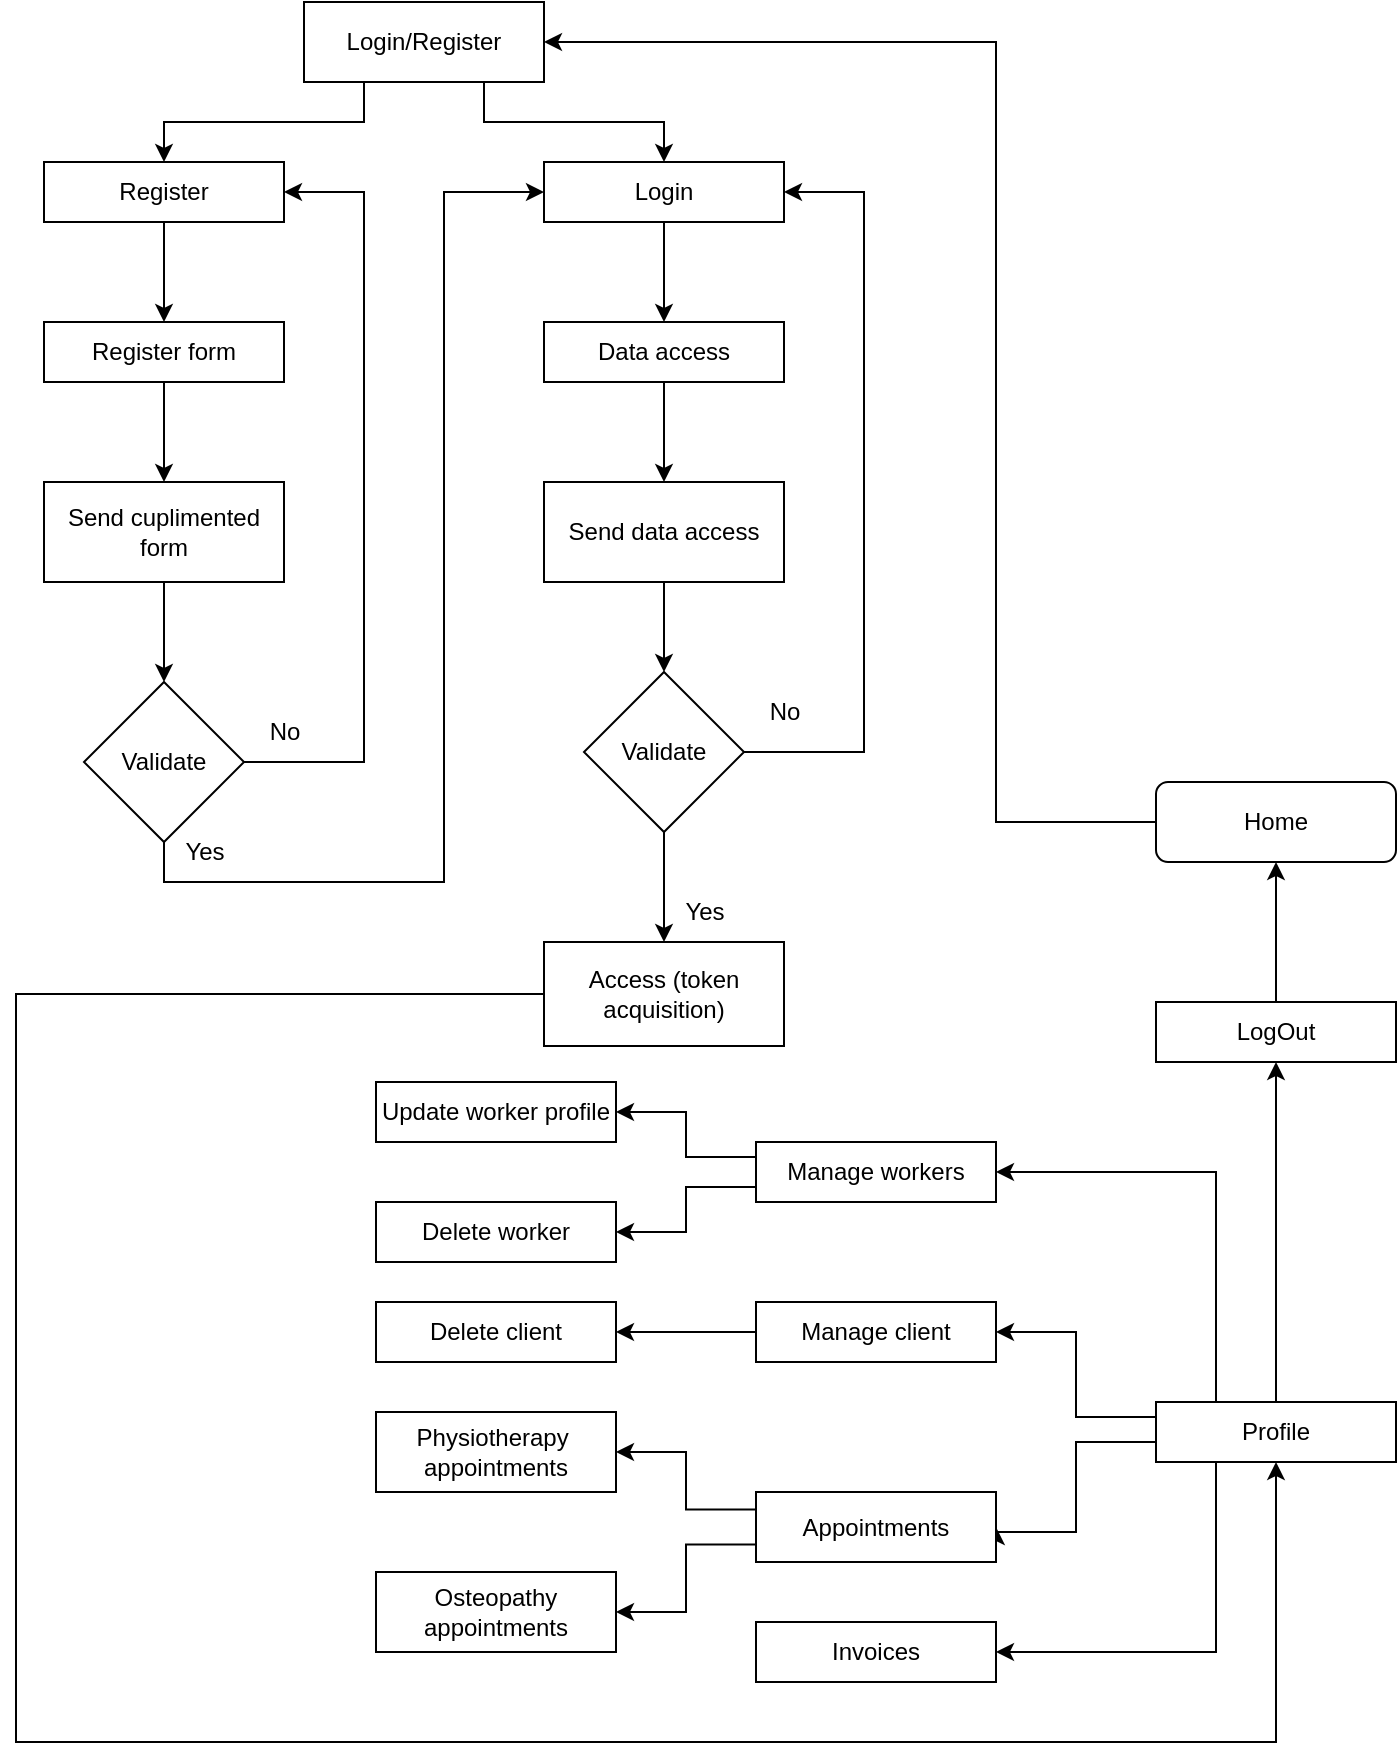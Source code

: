 <mxfile version="22.1.7" type="device">
  <diagram id="C5RBs43oDa-KdzZeNtuy" name="Page-1">
    <mxGraphModel dx="2954" dy="1126" grid="1" gridSize="10" guides="1" tooltips="1" connect="1" arrows="1" fold="1" page="1" pageScale="1" pageWidth="827" pageHeight="1169" math="0" shadow="0">
      <root>
        <mxCell id="WIyWlLk6GJQsqaUBKTNV-0" />
        <mxCell id="WIyWlLk6GJQsqaUBKTNV-1" parent="WIyWlLk6GJQsqaUBKTNV-0" />
        <mxCell id="7uXqOGeaRiAeMGcWkN8i-17" style="edgeStyle=orthogonalEdgeStyle;rounded=0;orthogonalLoop=1;jettySize=auto;html=1;exitX=0;exitY=0.5;exitDx=0;exitDy=0;entryX=1;entryY=0.5;entryDx=0;entryDy=0;" parent="WIyWlLk6GJQsqaUBKTNV-1" source="WIyWlLk6GJQsqaUBKTNV-3" target="0XRMf7zQcTW81m_GGGOq-4" edge="1">
          <mxGeometry relative="1" as="geometry">
            <Array as="points">
              <mxPoint x="510" y="470" />
              <mxPoint x="510" y="80" />
            </Array>
          </mxGeometry>
        </mxCell>
        <mxCell id="WIyWlLk6GJQsqaUBKTNV-3" value="Home" style="rounded=1;whiteSpace=wrap;html=1;fontSize=12;glass=0;strokeWidth=1;shadow=0;" parent="WIyWlLk6GJQsqaUBKTNV-1" vertex="1">
          <mxGeometry x="590" y="450" width="120" height="40" as="geometry" />
        </mxCell>
        <mxCell id="0XRMf7zQcTW81m_GGGOq-8" style="edgeStyle=orthogonalEdgeStyle;rounded=0;orthogonalLoop=1;jettySize=auto;html=1;exitX=0.25;exitY=1;exitDx=0;exitDy=0;entryX=0.5;entryY=0;entryDx=0;entryDy=0;" parent="WIyWlLk6GJQsqaUBKTNV-1" source="0XRMf7zQcTW81m_GGGOq-4" target="0XRMf7zQcTW81m_GGGOq-5" edge="1">
          <mxGeometry relative="1" as="geometry" />
        </mxCell>
        <mxCell id="0XRMf7zQcTW81m_GGGOq-9" style="edgeStyle=orthogonalEdgeStyle;rounded=0;orthogonalLoop=1;jettySize=auto;html=1;exitX=0.75;exitY=1;exitDx=0;exitDy=0;entryX=0.5;entryY=0;entryDx=0;entryDy=0;" parent="WIyWlLk6GJQsqaUBKTNV-1" source="0XRMf7zQcTW81m_GGGOq-4" target="0XRMf7zQcTW81m_GGGOq-6" edge="1">
          <mxGeometry relative="1" as="geometry" />
        </mxCell>
        <mxCell id="0XRMf7zQcTW81m_GGGOq-4" value="Login/Register" style="rounded=0;whiteSpace=wrap;html=1;" parent="WIyWlLk6GJQsqaUBKTNV-1" vertex="1">
          <mxGeometry x="164" y="60" width="120" height="40" as="geometry" />
        </mxCell>
        <mxCell id="0XRMf7zQcTW81m_GGGOq-10" style="edgeStyle=orthogonalEdgeStyle;rounded=0;orthogonalLoop=1;jettySize=auto;html=1;exitX=0.5;exitY=1;exitDx=0;exitDy=0;entryX=0.5;entryY=0;entryDx=0;entryDy=0;" parent="WIyWlLk6GJQsqaUBKTNV-1" source="0XRMf7zQcTW81m_GGGOq-5" target="0XRMf7zQcTW81m_GGGOq-7" edge="1">
          <mxGeometry relative="1" as="geometry" />
        </mxCell>
        <mxCell id="0XRMf7zQcTW81m_GGGOq-5" value="Register" style="rounded=0;whiteSpace=wrap;html=1;" parent="WIyWlLk6GJQsqaUBKTNV-1" vertex="1">
          <mxGeometry x="34" y="140" width="120" height="30" as="geometry" />
        </mxCell>
        <mxCell id="0XRMf7zQcTW81m_GGGOq-19" style="edgeStyle=orthogonalEdgeStyle;rounded=0;orthogonalLoop=1;jettySize=auto;html=1;entryX=0.5;entryY=0;entryDx=0;entryDy=0;" parent="WIyWlLk6GJQsqaUBKTNV-1" source="0XRMf7zQcTW81m_GGGOq-6" target="0XRMf7zQcTW81m_GGGOq-18" edge="1">
          <mxGeometry relative="1" as="geometry" />
        </mxCell>
        <mxCell id="0XRMf7zQcTW81m_GGGOq-6" value="Login" style="rounded=0;whiteSpace=wrap;html=1;" parent="WIyWlLk6GJQsqaUBKTNV-1" vertex="1">
          <mxGeometry x="284" y="140" width="120" height="30" as="geometry" />
        </mxCell>
        <mxCell id="0XRMf7zQcTW81m_GGGOq-13" style="edgeStyle=orthogonalEdgeStyle;rounded=0;orthogonalLoop=1;jettySize=auto;html=1;exitX=0.5;exitY=1;exitDx=0;exitDy=0;entryX=0.5;entryY=0;entryDx=0;entryDy=0;" parent="WIyWlLk6GJQsqaUBKTNV-1" source="0XRMf7zQcTW81m_GGGOq-7" target="0XRMf7zQcTW81m_GGGOq-11" edge="1">
          <mxGeometry relative="1" as="geometry" />
        </mxCell>
        <mxCell id="0XRMf7zQcTW81m_GGGOq-7" value="Register form" style="rounded=0;whiteSpace=wrap;html=1;" parent="WIyWlLk6GJQsqaUBKTNV-1" vertex="1">
          <mxGeometry x="34" y="220" width="120" height="30" as="geometry" />
        </mxCell>
        <mxCell id="0XRMf7zQcTW81m_GGGOq-14" style="edgeStyle=orthogonalEdgeStyle;rounded=0;orthogonalLoop=1;jettySize=auto;html=1;exitX=0.5;exitY=1;exitDx=0;exitDy=0;entryX=0.5;entryY=0;entryDx=0;entryDy=0;" parent="WIyWlLk6GJQsqaUBKTNV-1" source="0XRMf7zQcTW81m_GGGOq-11" target="0XRMf7zQcTW81m_GGGOq-12" edge="1">
          <mxGeometry relative="1" as="geometry" />
        </mxCell>
        <mxCell id="0XRMf7zQcTW81m_GGGOq-11" value="Send cuplimented form" style="rounded=0;whiteSpace=wrap;html=1;" parent="WIyWlLk6GJQsqaUBKTNV-1" vertex="1">
          <mxGeometry x="34" y="300" width="120" height="50" as="geometry" />
        </mxCell>
        <mxCell id="0XRMf7zQcTW81m_GGGOq-20" style="edgeStyle=orthogonalEdgeStyle;rounded=0;orthogonalLoop=1;jettySize=auto;html=1;exitX=0.5;exitY=1;exitDx=0;exitDy=0;entryX=0;entryY=0.5;entryDx=0;entryDy=0;" parent="WIyWlLk6GJQsqaUBKTNV-1" source="0XRMf7zQcTW81m_GGGOq-12" target="0XRMf7zQcTW81m_GGGOq-6" edge="1">
          <mxGeometry relative="1" as="geometry">
            <mxPoint x="254" y="160" as="targetPoint" />
            <Array as="points">
              <mxPoint x="94" y="500" />
              <mxPoint x="234" y="500" />
              <mxPoint x="234" y="155" />
            </Array>
          </mxGeometry>
        </mxCell>
        <mxCell id="0XRMf7zQcTW81m_GGGOq-121" style="edgeStyle=orthogonalEdgeStyle;rounded=0;orthogonalLoop=1;jettySize=auto;html=1;exitX=1;exitY=0.5;exitDx=0;exitDy=0;entryX=1;entryY=0.5;entryDx=0;entryDy=0;" parent="WIyWlLk6GJQsqaUBKTNV-1" source="0XRMf7zQcTW81m_GGGOq-12" target="0XRMf7zQcTW81m_GGGOq-5" edge="1">
          <mxGeometry relative="1" as="geometry">
            <Array as="points">
              <mxPoint x="194" y="440" />
              <mxPoint x="194" y="155" />
            </Array>
          </mxGeometry>
        </mxCell>
        <mxCell id="0XRMf7zQcTW81m_GGGOq-12" value="Validate" style="rhombus;whiteSpace=wrap;html=1;" parent="WIyWlLk6GJQsqaUBKTNV-1" vertex="1">
          <mxGeometry x="54" y="400" width="80" height="80" as="geometry" />
        </mxCell>
        <mxCell id="0XRMf7zQcTW81m_GGGOq-16" value="No" style="text;html=1;align=center;verticalAlign=middle;resizable=0;points=[];autosize=1;strokeColor=none;fillColor=none;" parent="WIyWlLk6GJQsqaUBKTNV-1" vertex="1">
          <mxGeometry x="134" y="410" width="40" height="30" as="geometry" />
        </mxCell>
        <mxCell id="0XRMf7zQcTW81m_GGGOq-24" style="edgeStyle=orthogonalEdgeStyle;rounded=0;orthogonalLoop=1;jettySize=auto;html=1;exitX=0.5;exitY=1;exitDx=0;exitDy=0;entryX=0.5;entryY=0;entryDx=0;entryDy=0;" parent="WIyWlLk6GJQsqaUBKTNV-1" source="0XRMf7zQcTW81m_GGGOq-18" target="0XRMf7zQcTW81m_GGGOq-23" edge="1">
          <mxGeometry relative="1" as="geometry" />
        </mxCell>
        <mxCell id="0XRMf7zQcTW81m_GGGOq-18" value="Data access" style="rounded=0;whiteSpace=wrap;html=1;" parent="WIyWlLk6GJQsqaUBKTNV-1" vertex="1">
          <mxGeometry x="284" y="220" width="120" height="30" as="geometry" />
        </mxCell>
        <mxCell id="0XRMf7zQcTW81m_GGGOq-22" value="Yes" style="text;html=1;align=center;verticalAlign=middle;resizable=0;points=[];autosize=1;strokeColor=none;fillColor=none;" parent="WIyWlLk6GJQsqaUBKTNV-1" vertex="1">
          <mxGeometry x="94" y="470" width="40" height="30" as="geometry" />
        </mxCell>
        <mxCell id="0XRMf7zQcTW81m_GGGOq-26" style="edgeStyle=orthogonalEdgeStyle;rounded=0;orthogonalLoop=1;jettySize=auto;html=1;entryX=0.5;entryY=0;entryDx=0;entryDy=0;" parent="WIyWlLk6GJQsqaUBKTNV-1" source="0XRMf7zQcTW81m_GGGOq-23" target="0XRMf7zQcTW81m_GGGOq-25" edge="1">
          <mxGeometry relative="1" as="geometry" />
        </mxCell>
        <mxCell id="0XRMf7zQcTW81m_GGGOq-23" value="Send data access" style="rounded=0;whiteSpace=wrap;html=1;" parent="WIyWlLk6GJQsqaUBKTNV-1" vertex="1">
          <mxGeometry x="284" y="300" width="120" height="50" as="geometry" />
        </mxCell>
        <mxCell id="0XRMf7zQcTW81m_GGGOq-27" style="edgeStyle=orthogonalEdgeStyle;rounded=0;orthogonalLoop=1;jettySize=auto;html=1;exitX=1;exitY=0.5;exitDx=0;exitDy=0;entryX=1;entryY=0.5;entryDx=0;entryDy=0;" parent="WIyWlLk6GJQsqaUBKTNV-1" source="0XRMf7zQcTW81m_GGGOq-25" target="0XRMf7zQcTW81m_GGGOq-6" edge="1">
          <mxGeometry relative="1" as="geometry">
            <mxPoint x="444" y="150" as="targetPoint" />
            <Array as="points">
              <mxPoint x="444" y="435" />
              <mxPoint x="444" y="155" />
            </Array>
          </mxGeometry>
        </mxCell>
        <mxCell id="0XRMf7zQcTW81m_GGGOq-34" style="edgeStyle=orthogonalEdgeStyle;rounded=0;orthogonalLoop=1;jettySize=auto;html=1;entryX=0.5;entryY=0;entryDx=0;entryDy=0;" parent="WIyWlLk6GJQsqaUBKTNV-1" source="0XRMf7zQcTW81m_GGGOq-25" target="0XRMf7zQcTW81m_GGGOq-32" edge="1">
          <mxGeometry relative="1" as="geometry" />
        </mxCell>
        <mxCell id="0XRMf7zQcTW81m_GGGOq-25" value="Validate" style="rhombus;whiteSpace=wrap;html=1;" parent="WIyWlLk6GJQsqaUBKTNV-1" vertex="1">
          <mxGeometry x="304" y="395" width="80" height="80" as="geometry" />
        </mxCell>
        <mxCell id="0XRMf7zQcTW81m_GGGOq-28" value="No" style="text;html=1;align=center;verticalAlign=middle;resizable=0;points=[];autosize=1;strokeColor=none;fillColor=none;" parent="WIyWlLk6GJQsqaUBKTNV-1" vertex="1">
          <mxGeometry x="384" y="400" width="40" height="30" as="geometry" />
        </mxCell>
        <mxCell id="0XRMf7zQcTW81m_GGGOq-30" value="Yes" style="text;html=1;align=center;verticalAlign=middle;resizable=0;points=[];autosize=1;strokeColor=none;fillColor=none;" parent="WIyWlLk6GJQsqaUBKTNV-1" vertex="1">
          <mxGeometry x="344" y="500" width="40" height="30" as="geometry" />
        </mxCell>
        <mxCell id="7uXqOGeaRiAeMGcWkN8i-14" style="edgeStyle=orthogonalEdgeStyle;rounded=0;orthogonalLoop=1;jettySize=auto;html=1;exitX=0;exitY=0.5;exitDx=0;exitDy=0;entryX=0.5;entryY=1;entryDx=0;entryDy=0;" parent="WIyWlLk6GJQsqaUBKTNV-1" source="0XRMf7zQcTW81m_GGGOq-32" target="0XRMf7zQcTW81m_GGGOq-46" edge="1">
          <mxGeometry relative="1" as="geometry">
            <Array as="points">
              <mxPoint x="20" y="556" />
              <mxPoint x="20" y="930" />
              <mxPoint x="650" y="930" />
            </Array>
          </mxGeometry>
        </mxCell>
        <mxCell id="0XRMf7zQcTW81m_GGGOq-32" value="Access (token acquisition)" style="rounded=0;whiteSpace=wrap;html=1;" parent="WIyWlLk6GJQsqaUBKTNV-1" vertex="1">
          <mxGeometry x="284" y="530" width="120" height="52" as="geometry" />
        </mxCell>
        <mxCell id="7uXqOGeaRiAeMGcWkN8i-16" style="edgeStyle=orthogonalEdgeStyle;rounded=0;orthogonalLoop=1;jettySize=auto;html=1;exitX=0.5;exitY=0;exitDx=0;exitDy=0;entryX=0.5;entryY=1;entryDx=0;entryDy=0;" parent="WIyWlLk6GJQsqaUBKTNV-1" source="0XRMf7zQcTW81m_GGGOq-46" target="7uXqOGeaRiAeMGcWkN8i-15" edge="1">
          <mxGeometry relative="1" as="geometry" />
        </mxCell>
        <mxCell id="7uXqOGeaRiAeMGcWkN8i-29" style="edgeStyle=orthogonalEdgeStyle;rounded=0;orthogonalLoop=1;jettySize=auto;html=1;exitX=0.25;exitY=1;exitDx=0;exitDy=0;entryX=1;entryY=0.5;entryDx=0;entryDy=0;" parent="WIyWlLk6GJQsqaUBKTNV-1" source="0XRMf7zQcTW81m_GGGOq-46" target="0XRMf7zQcTW81m_GGGOq-55" edge="1">
          <mxGeometry relative="1" as="geometry" />
        </mxCell>
        <mxCell id="7uXqOGeaRiAeMGcWkN8i-30" style="edgeStyle=orthogonalEdgeStyle;rounded=0;orthogonalLoop=1;jettySize=auto;html=1;exitX=0;exitY=0.5;exitDx=0;exitDy=0;entryX=1;entryY=0.5;entryDx=0;entryDy=0;" parent="WIyWlLk6GJQsqaUBKTNV-1" source="0XRMf7zQcTW81m_GGGOq-46" target="7uXqOGeaRiAeMGcWkN8i-18" edge="1">
          <mxGeometry relative="1" as="geometry">
            <Array as="points">
              <mxPoint x="590" y="780" />
              <mxPoint x="550" y="780" />
              <mxPoint x="550" y="825" />
            </Array>
          </mxGeometry>
        </mxCell>
        <mxCell id="7uXqOGeaRiAeMGcWkN8i-31" style="edgeStyle=orthogonalEdgeStyle;rounded=0;orthogonalLoop=1;jettySize=auto;html=1;exitX=0.25;exitY=0;exitDx=0;exitDy=0;entryX=1;entryY=0.5;entryDx=0;entryDy=0;" parent="WIyWlLk6GJQsqaUBKTNV-1" source="0XRMf7zQcTW81m_GGGOq-46" target="7uXqOGeaRiAeMGcWkN8i-11" edge="1">
          <mxGeometry relative="1" as="geometry" />
        </mxCell>
        <mxCell id="7uXqOGeaRiAeMGcWkN8i-43" style="edgeStyle=orthogonalEdgeStyle;rounded=0;orthogonalLoop=1;jettySize=auto;html=1;exitX=0;exitY=0.25;exitDx=0;exitDy=0;entryX=1;entryY=0.5;entryDx=0;entryDy=0;" parent="WIyWlLk6GJQsqaUBKTNV-1" source="0XRMf7zQcTW81m_GGGOq-46" target="7uXqOGeaRiAeMGcWkN8i-39" edge="1">
          <mxGeometry relative="1" as="geometry" />
        </mxCell>
        <mxCell id="0XRMf7zQcTW81m_GGGOq-46" value="Profile" style="rounded=0;whiteSpace=wrap;html=1;" parent="WIyWlLk6GJQsqaUBKTNV-1" vertex="1">
          <mxGeometry x="590" y="760" width="120" height="30" as="geometry" />
        </mxCell>
        <mxCell id="0XRMf7zQcTW81m_GGGOq-55" value="Invoices" style="rounded=0;whiteSpace=wrap;html=1;" parent="WIyWlLk6GJQsqaUBKTNV-1" vertex="1">
          <mxGeometry x="390" y="870" width="120" height="30" as="geometry" />
        </mxCell>
        <mxCell id="0XRMf7zQcTW81m_GGGOq-56" value="&lt;div&gt;Physiotherapy&amp;nbsp;&lt;/div&gt;&lt;div&gt;appointments&lt;/div&gt;" style="rounded=0;whiteSpace=wrap;html=1;" parent="WIyWlLk6GJQsqaUBKTNV-1" vertex="1">
          <mxGeometry x="200" y="765" width="120" height="40" as="geometry" />
        </mxCell>
        <mxCell id="0XRMf7zQcTW81m_GGGOq-69" style="edgeStyle=orthogonalEdgeStyle;rounded=0;orthogonalLoop=1;jettySize=auto;html=1;exitX=0.5;exitY=1;exitDx=0;exitDy=0;" parent="WIyWlLk6GJQsqaUBKTNV-1" edge="1">
          <mxGeometry relative="1" as="geometry">
            <mxPoint x="224" y="760" as="sourcePoint" />
            <mxPoint x="224" y="760" as="targetPoint" />
          </mxGeometry>
        </mxCell>
        <mxCell id="7uXqOGeaRiAeMGcWkN8i-37" style="edgeStyle=orthogonalEdgeStyle;rounded=0;orthogonalLoop=1;jettySize=auto;html=1;exitX=0;exitY=0.25;exitDx=0;exitDy=0;" parent="WIyWlLk6GJQsqaUBKTNV-1" source="7uXqOGeaRiAeMGcWkN8i-11" target="7uXqOGeaRiAeMGcWkN8i-36" edge="1">
          <mxGeometry relative="1" as="geometry" />
        </mxCell>
        <mxCell id="7uXqOGeaRiAeMGcWkN8i-38" style="edgeStyle=orthogonalEdgeStyle;rounded=0;orthogonalLoop=1;jettySize=auto;html=1;exitX=0;exitY=0.75;exitDx=0;exitDy=0;entryX=1;entryY=0.5;entryDx=0;entryDy=0;" parent="WIyWlLk6GJQsqaUBKTNV-1" source="7uXqOGeaRiAeMGcWkN8i-11" target="7uXqOGeaRiAeMGcWkN8i-35" edge="1">
          <mxGeometry relative="1" as="geometry" />
        </mxCell>
        <mxCell id="7uXqOGeaRiAeMGcWkN8i-11" value="Manage workers" style="rounded=0;whiteSpace=wrap;html=1;" parent="WIyWlLk6GJQsqaUBKTNV-1" vertex="1">
          <mxGeometry x="390" y="630" width="120" height="30" as="geometry" />
        </mxCell>
        <mxCell id="1OwutZRM_EyW34ApJNkf-0" style="edgeStyle=orthogonalEdgeStyle;rounded=0;orthogonalLoop=1;jettySize=auto;html=1;exitX=0.5;exitY=0;exitDx=0;exitDy=0;entryX=0.5;entryY=1;entryDx=0;entryDy=0;" edge="1" parent="WIyWlLk6GJQsqaUBKTNV-1" source="7uXqOGeaRiAeMGcWkN8i-15" target="WIyWlLk6GJQsqaUBKTNV-3">
          <mxGeometry relative="1" as="geometry" />
        </mxCell>
        <mxCell id="7uXqOGeaRiAeMGcWkN8i-15" value="LogOut" style="rounded=0;whiteSpace=wrap;html=1;" parent="WIyWlLk6GJQsqaUBKTNV-1" vertex="1">
          <mxGeometry x="590" y="560" width="120" height="30" as="geometry" />
        </mxCell>
        <mxCell id="7uXqOGeaRiAeMGcWkN8i-32" style="edgeStyle=orthogonalEdgeStyle;rounded=0;orthogonalLoop=1;jettySize=auto;html=1;exitX=0;exitY=0.75;exitDx=0;exitDy=0;entryX=1;entryY=0.5;entryDx=0;entryDy=0;" parent="WIyWlLk6GJQsqaUBKTNV-1" source="7uXqOGeaRiAeMGcWkN8i-18" target="7uXqOGeaRiAeMGcWkN8i-22" edge="1">
          <mxGeometry relative="1" as="geometry" />
        </mxCell>
        <mxCell id="7uXqOGeaRiAeMGcWkN8i-33" style="edgeStyle=orthogonalEdgeStyle;rounded=0;orthogonalLoop=1;jettySize=auto;html=1;exitX=0;exitY=0.25;exitDx=0;exitDy=0;entryX=1;entryY=0.5;entryDx=0;entryDy=0;" parent="WIyWlLk6GJQsqaUBKTNV-1" source="7uXqOGeaRiAeMGcWkN8i-18" target="0XRMf7zQcTW81m_GGGOq-56" edge="1">
          <mxGeometry relative="1" as="geometry" />
        </mxCell>
        <mxCell id="7uXqOGeaRiAeMGcWkN8i-18" value="Appointments" style="rounded=0;whiteSpace=wrap;html=1;" parent="WIyWlLk6GJQsqaUBKTNV-1" vertex="1">
          <mxGeometry x="390" y="805" width="120" height="35" as="geometry" />
        </mxCell>
        <mxCell id="7uXqOGeaRiAeMGcWkN8i-22" value="&lt;div&gt;Osteopathy &lt;br&gt;&lt;/div&gt;&lt;div&gt;appointments&lt;/div&gt;" style="rounded=0;whiteSpace=wrap;html=1;" parent="WIyWlLk6GJQsqaUBKTNV-1" vertex="1">
          <mxGeometry x="200" y="845" width="120" height="40" as="geometry" />
        </mxCell>
        <mxCell id="7uXqOGeaRiAeMGcWkN8i-35" value="Delete worker" style="rounded=0;whiteSpace=wrap;html=1;" parent="WIyWlLk6GJQsqaUBKTNV-1" vertex="1">
          <mxGeometry x="200" y="660" width="120" height="30" as="geometry" />
        </mxCell>
        <mxCell id="7uXqOGeaRiAeMGcWkN8i-36" value="Update worker profile" style="rounded=0;whiteSpace=wrap;html=1;" parent="WIyWlLk6GJQsqaUBKTNV-1" vertex="1">
          <mxGeometry x="200" y="600" width="120" height="30" as="geometry" />
        </mxCell>
        <mxCell id="7uXqOGeaRiAeMGcWkN8i-41" style="edgeStyle=orthogonalEdgeStyle;rounded=0;orthogonalLoop=1;jettySize=auto;html=1;exitX=0;exitY=0.5;exitDx=0;exitDy=0;entryX=1;entryY=0.5;entryDx=0;entryDy=0;" parent="WIyWlLk6GJQsqaUBKTNV-1" source="7uXqOGeaRiAeMGcWkN8i-39" target="7uXqOGeaRiAeMGcWkN8i-40" edge="1">
          <mxGeometry relative="1" as="geometry" />
        </mxCell>
        <mxCell id="7uXqOGeaRiAeMGcWkN8i-39" value="Manage client" style="rounded=0;whiteSpace=wrap;html=1;" parent="WIyWlLk6GJQsqaUBKTNV-1" vertex="1">
          <mxGeometry x="390" y="710" width="120" height="30" as="geometry" />
        </mxCell>
        <mxCell id="7uXqOGeaRiAeMGcWkN8i-40" value="Delete client" style="rounded=0;whiteSpace=wrap;html=1;" parent="WIyWlLk6GJQsqaUBKTNV-1" vertex="1">
          <mxGeometry x="200" y="710" width="120" height="30" as="geometry" />
        </mxCell>
        <mxCell id="7uXqOGeaRiAeMGcWkN8i-44" style="edgeStyle=orthogonalEdgeStyle;rounded=0;orthogonalLoop=1;jettySize=auto;html=1;exitX=0.5;exitY=1;exitDx=0;exitDy=0;" parent="WIyWlLk6GJQsqaUBKTNV-1" source="0XRMf7zQcTW81m_GGGOq-55" target="0XRMf7zQcTW81m_GGGOq-55" edge="1">
          <mxGeometry relative="1" as="geometry" />
        </mxCell>
      </root>
    </mxGraphModel>
  </diagram>
</mxfile>
